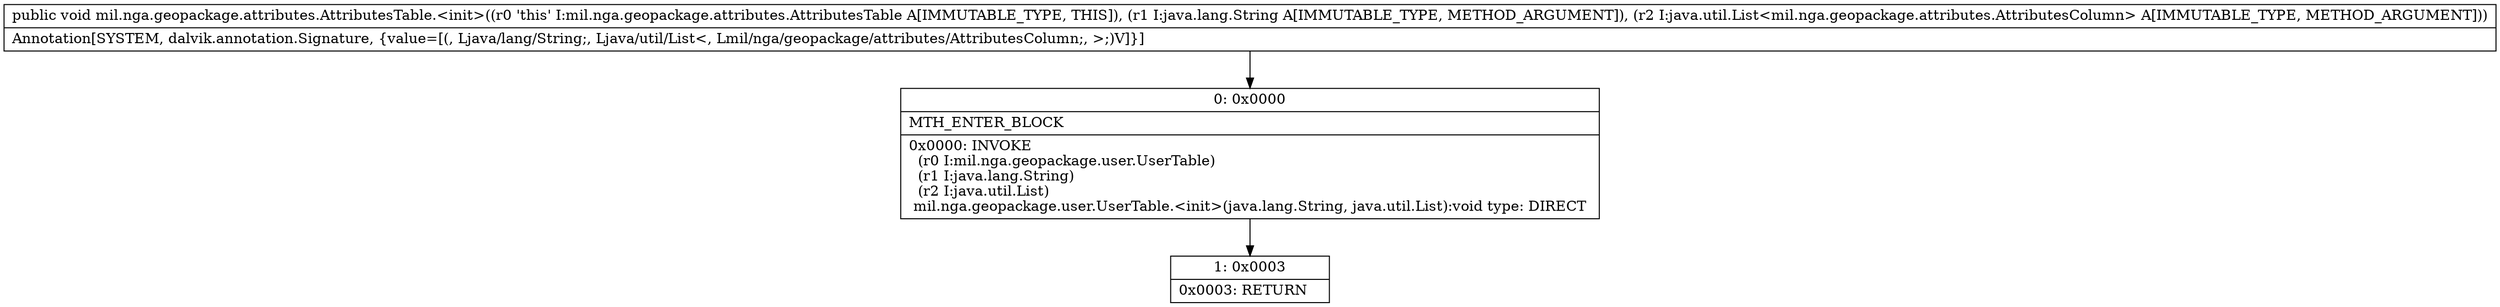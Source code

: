 digraph "CFG formil.nga.geopackage.attributes.AttributesTable.\<init\>(Ljava\/lang\/String;Ljava\/util\/List;)V" {
Node_0 [shape=record,label="{0\:\ 0x0000|MTH_ENTER_BLOCK\l|0x0000: INVOKE  \l  (r0 I:mil.nga.geopackage.user.UserTable)\l  (r1 I:java.lang.String)\l  (r2 I:java.util.List)\l mil.nga.geopackage.user.UserTable.\<init\>(java.lang.String, java.util.List):void type: DIRECT \l}"];
Node_1 [shape=record,label="{1\:\ 0x0003|0x0003: RETURN   \l}"];
MethodNode[shape=record,label="{public void mil.nga.geopackage.attributes.AttributesTable.\<init\>((r0 'this' I:mil.nga.geopackage.attributes.AttributesTable A[IMMUTABLE_TYPE, THIS]), (r1 I:java.lang.String A[IMMUTABLE_TYPE, METHOD_ARGUMENT]), (r2 I:java.util.List\<mil.nga.geopackage.attributes.AttributesColumn\> A[IMMUTABLE_TYPE, METHOD_ARGUMENT]))  | Annotation[SYSTEM, dalvik.annotation.Signature, \{value=[(, Ljava\/lang\/String;, Ljava\/util\/List\<, Lmil\/nga\/geopackage\/attributes\/AttributesColumn;, \>;)V]\}]\l}"];
MethodNode -> Node_0;
Node_0 -> Node_1;
}

